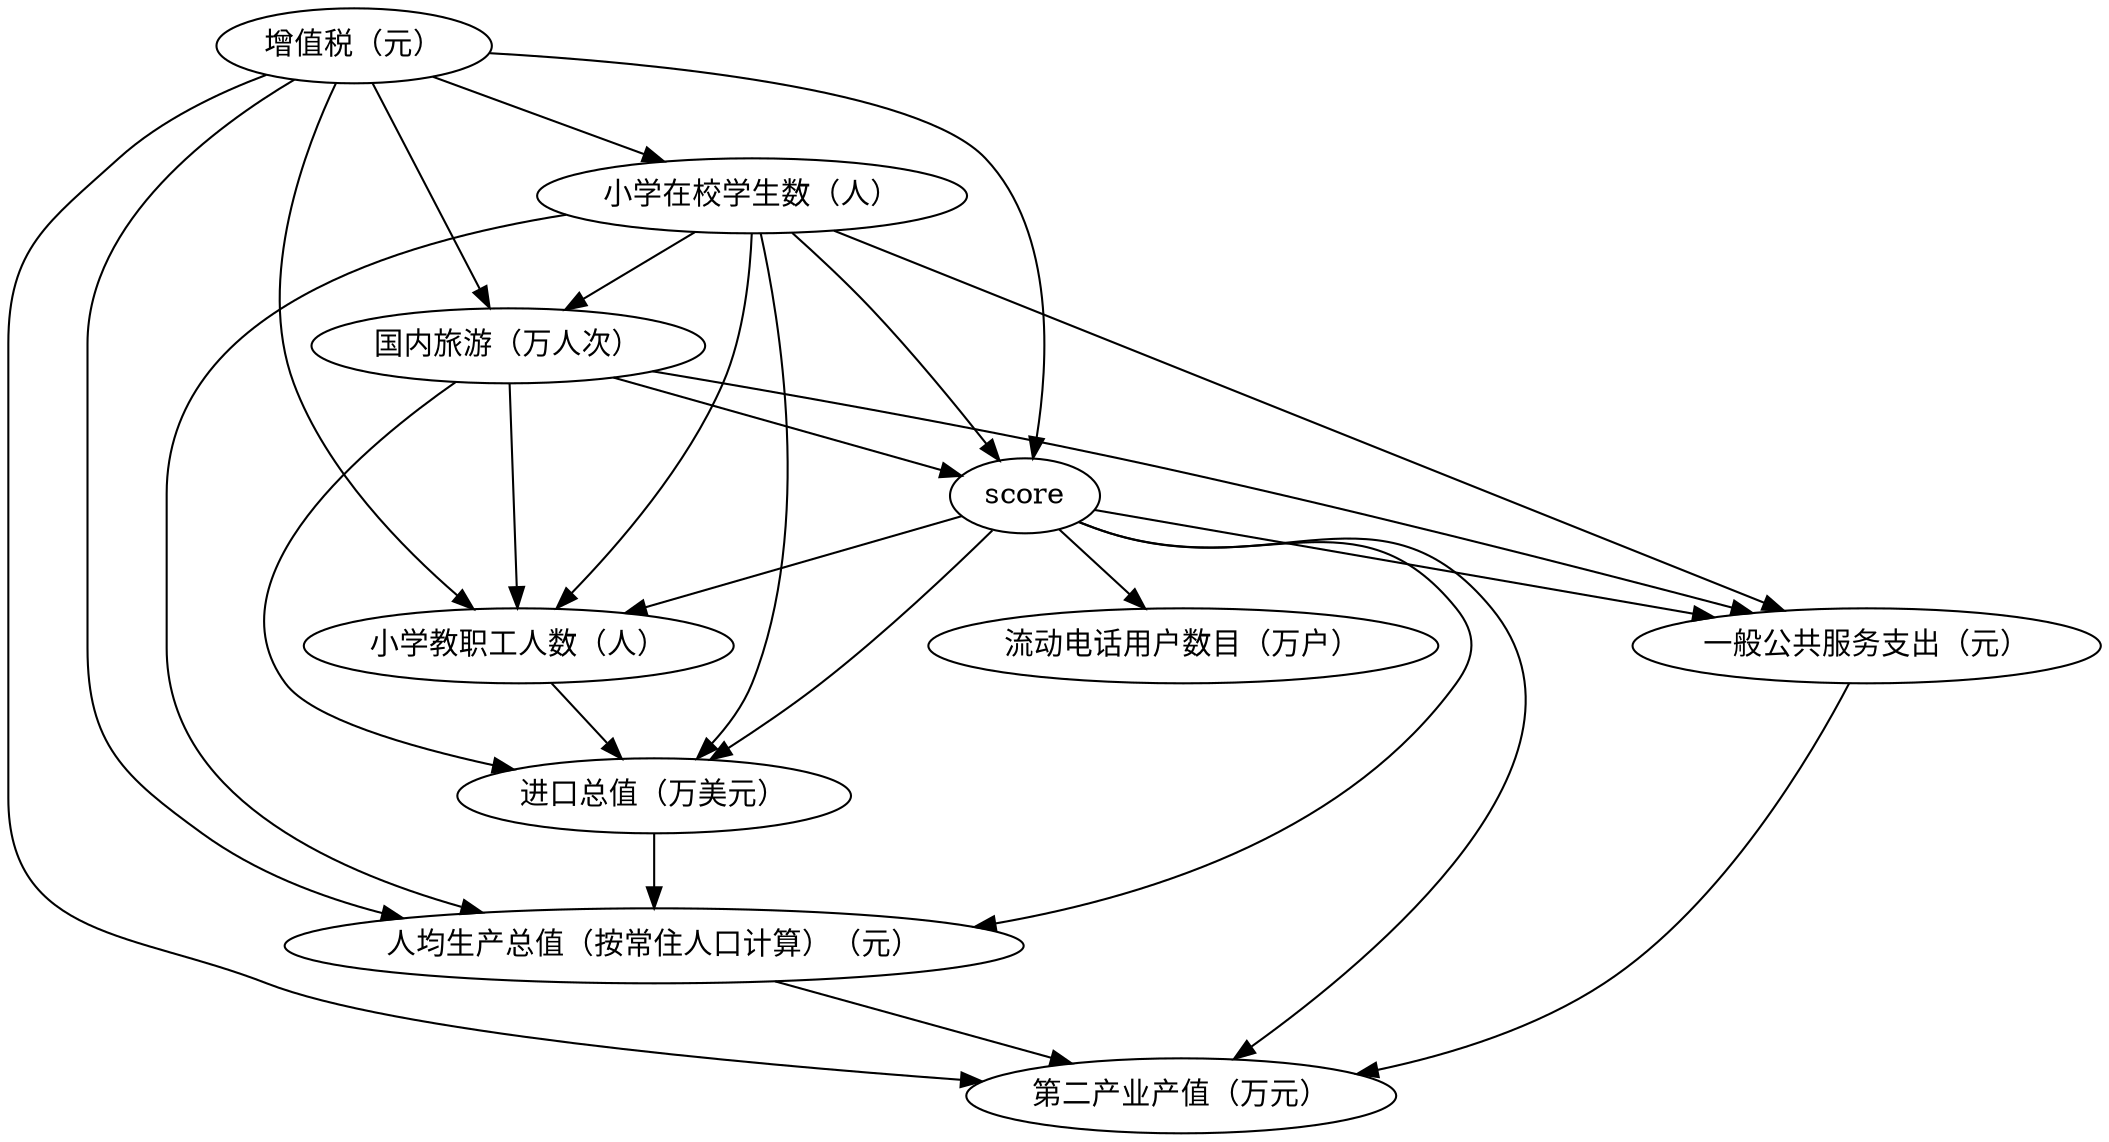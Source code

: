 // dag
digraph dag {
	0 [label="第二产业产值（万元）"]
	1 [label="人均生产总值（按常住人口计算）（元）"]
	2 [label="小学在校学生数（人）"]
	3 [label="小学教职工人数（人）"]
	4 [label="进口总值（万美元）"]
	5 [label="国内旅游（万人次）"]
	6 [label="增值税（元）"]
	7 [label="一般公共服务支出（元）"]
	8 [label="流动电话用户数目（万户）"]
	9 [label=score]
	1 -> 0
	2 -> 1
	2 -> 3
	2 -> 4
	2 -> 5
	2 -> 7
	2 -> 9
	3 -> 4
	4 -> 1
	5 -> 3
	5 -> 4
	5 -> 7
	5 -> 9
	6 -> 0
	6 -> 1
	6 -> 2
	6 -> 3
	6 -> 5
	6 -> 9
	7 -> 0
	9 -> 0
	9 -> 1
	9 -> 3
	9 -> 4
	9 -> 7
	9 -> 8
}

